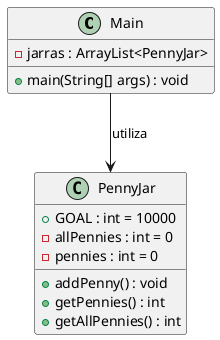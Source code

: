@startuml Diagrama
class Main {
    +main(String[] args) : void
    -jarras : ArrayList<PennyJar>
}

class PennyJar {
    +GOAL : int = 10000
    -allPennies : int = 0
    -pennies : int = 0
    +addPenny() : void
    +getPennies() : int
    +getAllPennies() : int
}

Main --> PennyJar : "utiliza"

@enduml